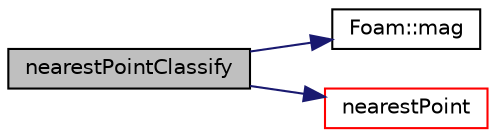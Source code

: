 digraph "nearestPointClassify"
{
  bgcolor="transparent";
  edge [fontname="Helvetica",fontsize="10",labelfontname="Helvetica",labelfontsize="10"];
  node [fontname="Helvetica",fontsize="10",shape=record];
  rankdir="LR";
  Node311 [label="nearestPointClassify",height=0.2,width=0.4,color="black", fillcolor="grey75", style="filled", fontcolor="black"];
  Node311 -> Node312 [color="midnightblue",fontsize="10",style="solid",fontname="Helvetica"];
  Node312 [label="Foam::mag",height=0.2,width=0.4,color="black",URL="$a21851.html#a929da2a3fdcf3dacbbe0487d3a330dae"];
  Node311 -> Node313 [color="midnightblue",fontsize="10",style="solid",fontname="Helvetica"];
  Node313 [label="nearestPoint",height=0.2,width=0.4,color="red",URL="$a28761.html#ab4bbbc54ae9bec9dd33f2f1c1876af59",tooltip="Return nearest point to p on triangle. "];
}
